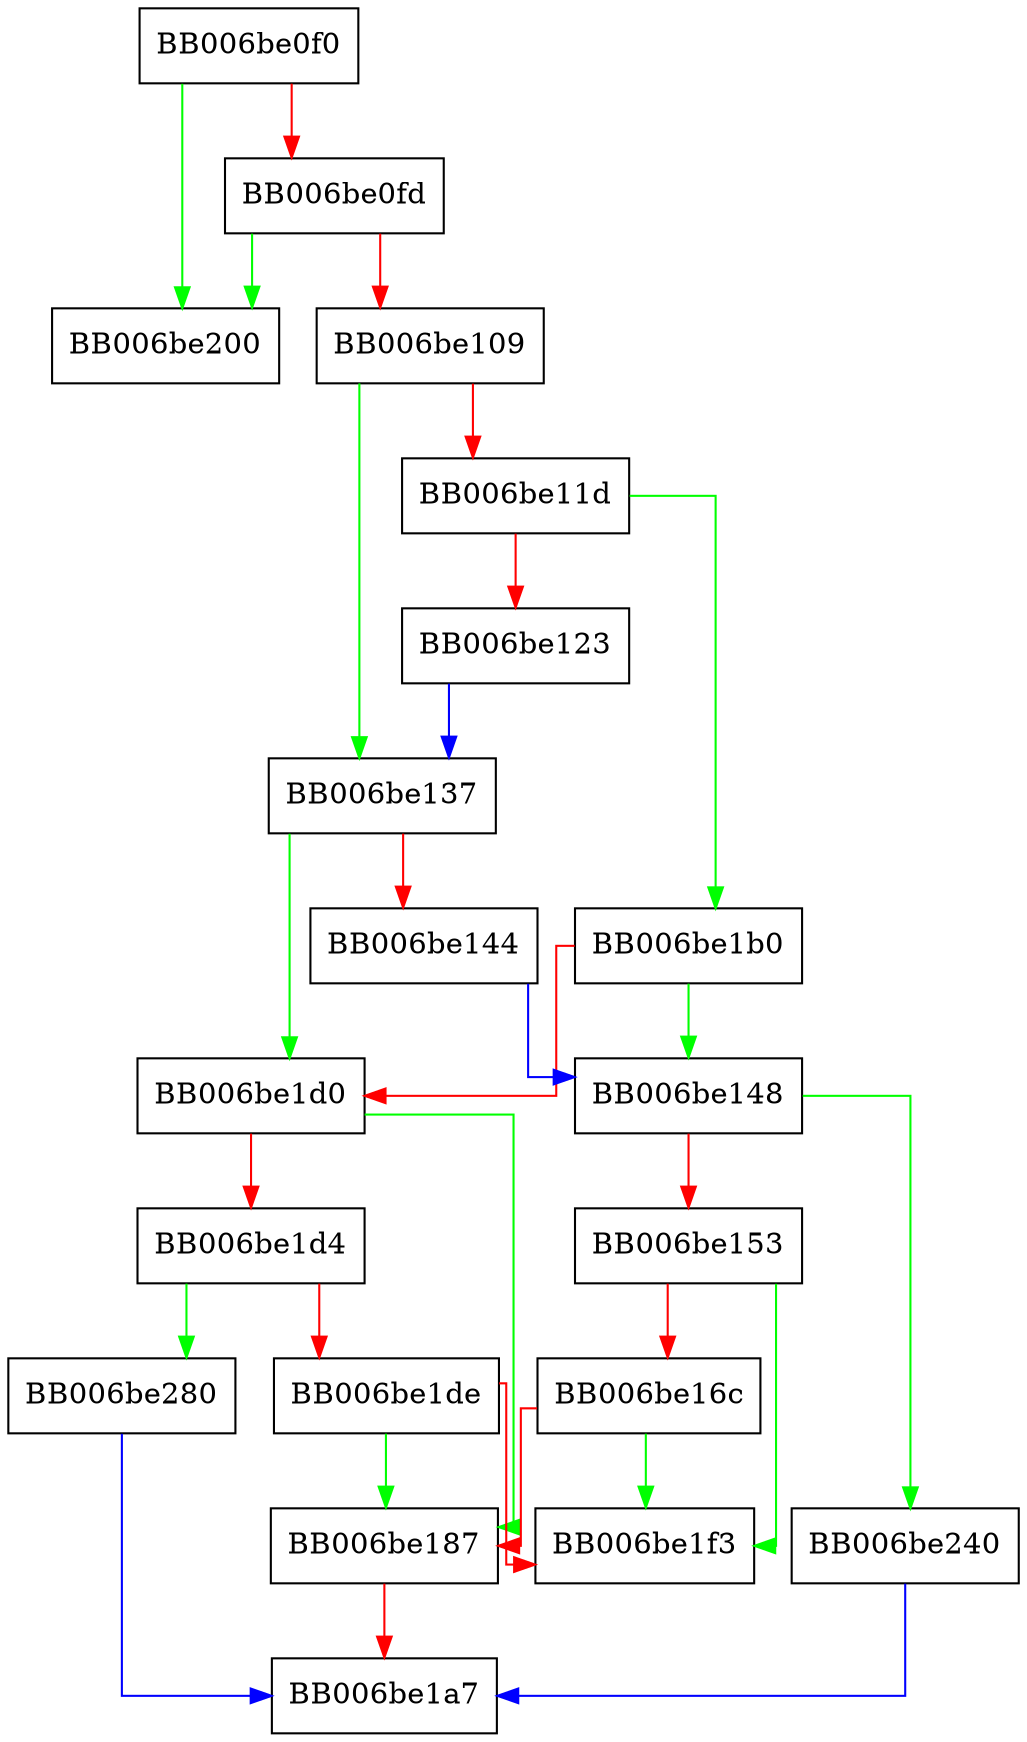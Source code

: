 digraph ecx_to_text {
  node [shape="box"];
  graph [splines=ortho];
  BB006be0f0 -> BB006be200 [color="green"];
  BB006be0f0 -> BB006be0fd [color="red"];
  BB006be0fd -> BB006be200 [color="green"];
  BB006be0fd -> BB006be109 [color="red"];
  BB006be109 -> BB006be137 [color="green"];
  BB006be109 -> BB006be11d [color="red"];
  BB006be11d -> BB006be1b0 [color="green"];
  BB006be11d -> BB006be123 [color="red"];
  BB006be123 -> BB006be137 [color="blue"];
  BB006be137 -> BB006be1d0 [color="green"];
  BB006be137 -> BB006be144 [color="red"];
  BB006be144 -> BB006be148 [color="blue"];
  BB006be148 -> BB006be240 [color="green"];
  BB006be148 -> BB006be153 [color="red"];
  BB006be153 -> BB006be1f3 [color="green"];
  BB006be153 -> BB006be16c [color="red"];
  BB006be16c -> BB006be1f3 [color="green"];
  BB006be16c -> BB006be187 [color="red"];
  BB006be187 -> BB006be1a7 [color="red"];
  BB006be1b0 -> BB006be148 [color="green"];
  BB006be1b0 -> BB006be1d0 [color="red"];
  BB006be1d0 -> BB006be187 [color="green"];
  BB006be1d0 -> BB006be1d4 [color="red"];
  BB006be1d4 -> BB006be280 [color="green"];
  BB006be1d4 -> BB006be1de [color="red"];
  BB006be1de -> BB006be187 [color="green"];
  BB006be1de -> BB006be1f3 [color="red"];
  BB006be240 -> BB006be1a7 [color="blue"];
  BB006be280 -> BB006be1a7 [color="blue"];
}